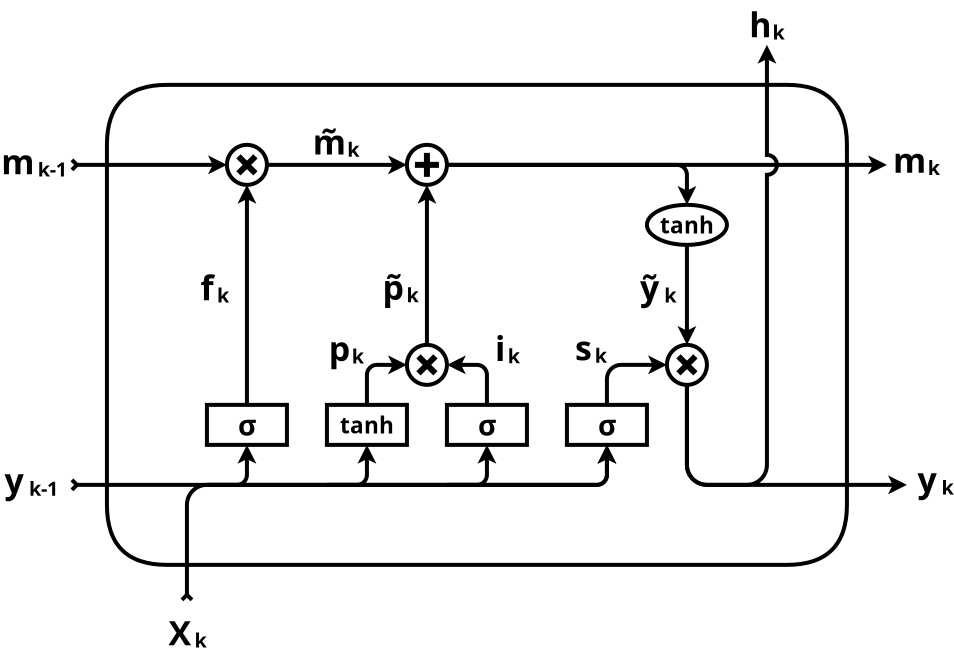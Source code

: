 <?xml version="1.0" encoding="UTF-8"?>
<dia:diagram xmlns:dia="http://www.lysator.liu.se/~alla/dia/">
  <dia:layer name="Comments" visible="false" connectable="false">
    <dia:object type="Standard - Text" version="1" id="O0">
      <dia:attribute name="obj_pos">
        <dia:point val="17.942,12.29"/>
      </dia:attribute>
      <dia:attribute name="obj_bb">
        <dia:rectangle val="17.942,11.695;21.68,12.442"/>
      </dia:attribute>
      <dia:attribute name="text">
        <dia:composite type="text">
          <dia:attribute name="string">
            <dia:string>#possibilities#</dia:string>
          </dia:attribute>
          <dia:attribute name="font">
            <dia:font family="sans" style="0" name="Helvetica"/>
          </dia:attribute>
          <dia:attribute name="height">
            <dia:real val="0.8"/>
          </dia:attribute>
          <dia:attribute name="pos">
            <dia:point val="17.942,12.29"/>
          </dia:attribute>
          <dia:attribute name="color">
            <dia:color val="#000000ff"/>
          </dia:attribute>
          <dia:attribute name="alignment">
            <dia:enum val="0"/>
          </dia:attribute>
        </dia:composite>
      </dia:attribute>
      <dia:attribute name="valign">
        <dia:enum val="3"/>
      </dia:attribute>
    </dia:object>
    <dia:object type="Standard - Text" version="1" id="O1">
      <dia:attribute name="obj_pos">
        <dia:point val="12.593,8.695"/>
      </dia:attribute>
      <dia:attribute name="obj_bb">
        <dia:rectangle val="12.593,8.1;16.331,9.648"/>
      </dia:attribute>
      <dia:attribute name="text">
        <dia:composite type="text">
          <dia:attribute name="string">
            <dia:string>#filtered
possibilities#</dia:string>
          </dia:attribute>
          <dia:attribute name="font">
            <dia:font family="sans" style="0" name="Helvetica"/>
          </dia:attribute>
          <dia:attribute name="height">
            <dia:real val="0.8"/>
          </dia:attribute>
          <dia:attribute name="pos">
            <dia:point val="12.593,8.695"/>
          </dia:attribute>
          <dia:attribute name="color">
            <dia:color val="#000000ff"/>
          </dia:attribute>
          <dia:attribute name="alignment">
            <dia:enum val="0"/>
          </dia:attribute>
        </dia:composite>
      </dia:attribute>
      <dia:attribute name="valign">
        <dia:enum val="3"/>
      </dia:attribute>
    </dia:object>
    <dia:object type="Standard - Text" version="1" id="O2">
      <dia:attribute name="obj_pos">
        <dia:point val="10.24,1.813"/>
      </dia:attribute>
      <dia:attribute name="obj_bb">
        <dia:rectangle val="10.24,1.218;12.915,1.966"/>
      </dia:attribute>
      <dia:attribute name="text">
        <dia:composite type="text">
          <dia:attribute name="string">
            <dia:string>#memory#</dia:string>
          </dia:attribute>
          <dia:attribute name="font">
            <dia:font family="sans" style="0" name="Helvetica"/>
          </dia:attribute>
          <dia:attribute name="height">
            <dia:real val="0.8"/>
          </dia:attribute>
          <dia:attribute name="pos">
            <dia:point val="10.24,1.813"/>
          </dia:attribute>
          <dia:attribute name="color">
            <dia:color val="#000000ff"/>
          </dia:attribute>
          <dia:attribute name="alignment">
            <dia:enum val="0"/>
          </dia:attribute>
        </dia:composite>
      </dia:attribute>
      <dia:attribute name="valign">
        <dia:enum val="3"/>
      </dia:attribute>
    </dia:object>
    <dia:object type="Standard - Text" version="1" id="O3">
      <dia:attribute name="obj_pos">
        <dia:point val="39.805,2.318"/>
      </dia:attribute>
      <dia:attribute name="obj_bb">
        <dia:rectangle val="39.805,1.724;43.543,3.271"/>
      </dia:attribute>
      <dia:attribute name="text">
        <dia:composite type="text">
          <dia:attribute name="string">
            <dia:string>#collected
possibilities#</dia:string>
          </dia:attribute>
          <dia:attribute name="font">
            <dia:font family="sans" style="0" name="Helvetica"/>
          </dia:attribute>
          <dia:attribute name="height">
            <dia:real val="0.8"/>
          </dia:attribute>
          <dia:attribute name="pos">
            <dia:point val="39.805,2.318"/>
          </dia:attribute>
          <dia:attribute name="color">
            <dia:color val="#000000ff"/>
          </dia:attribute>
          <dia:attribute name="alignment">
            <dia:enum val="0"/>
          </dia:attribute>
        </dia:composite>
      </dia:attribute>
      <dia:attribute name="valign">
        <dia:enum val="3"/>
      </dia:attribute>
    </dia:object>
    <dia:object type="Standard - Text" version="1" id="O4">
      <dia:attribute name="obj_pos">
        <dia:point val="23.058,12.753"/>
      </dia:attribute>
      <dia:attribute name="obj_bb">
        <dia:rectangle val="23.058,12.158;25.936,12.906"/>
      </dia:attribute>
      <dia:attribute name="text">
        <dia:composite type="text">
          <dia:attribute name="string">
            <dia:string>#selection#</dia:string>
          </dia:attribute>
          <dia:attribute name="font">
            <dia:font family="sans" style="0" name="Helvetica"/>
          </dia:attribute>
          <dia:attribute name="height">
            <dia:real val="0.8"/>
          </dia:attribute>
          <dia:attribute name="pos">
            <dia:point val="23.058,12.753"/>
          </dia:attribute>
          <dia:attribute name="color">
            <dia:color val="#000000ff"/>
          </dia:attribute>
          <dia:attribute name="alignment">
            <dia:enum val="0"/>
          </dia:attribute>
        </dia:composite>
      </dia:attribute>
      <dia:attribute name="valign">
        <dia:enum val="3"/>
      </dia:attribute>
    </dia:object>
    <dia:object type="Standard - Text" version="1" id="O5">
      <dia:attribute name="obj_pos">
        <dia:point val="10.465,14.581"/>
      </dia:attribute>
      <dia:attribute name="obj_bb">
        <dia:rectangle val="10.465,13.986;13.1,14.734"/>
      </dia:attribute>
      <dia:attribute name="text">
        <dia:composite type="text">
          <dia:attribute name="string">
            <dia:string>#ignoring#</dia:string>
          </dia:attribute>
          <dia:attribute name="font">
            <dia:font family="sans" style="0" name="Helvetica"/>
          </dia:attribute>
          <dia:attribute name="height">
            <dia:real val="0.8"/>
          </dia:attribute>
          <dia:attribute name="pos">
            <dia:point val="10.465,14.581"/>
          </dia:attribute>
          <dia:attribute name="color">
            <dia:color val="#000000ff"/>
          </dia:attribute>
          <dia:attribute name="alignment">
            <dia:enum val="0"/>
          </dia:attribute>
        </dia:composite>
      </dia:attribute>
      <dia:attribute name="valign">
        <dia:enum val="3"/>
      </dia:attribute>
    </dia:object>
    <dia:object type="Standard - Text" version="1" id="O6">
      <dia:attribute name="obj_pos">
        <dia:point val="4.086,12.363"/>
      </dia:attribute>
      <dia:attribute name="obj_bb">
        <dia:rectangle val="4.086,11.768;7.249,12.515"/>
      </dia:attribute>
      <dia:attribute name="text">
        <dia:composite type="text">
          <dia:attribute name="string">
            <dia:string>#forgetting#</dia:string>
          </dia:attribute>
          <dia:attribute name="font">
            <dia:font family="sans" style="0" name="Helvetica"/>
          </dia:attribute>
          <dia:attribute name="height">
            <dia:real val="0.8"/>
          </dia:attribute>
          <dia:attribute name="pos">
            <dia:point val="4.086,12.363"/>
          </dia:attribute>
          <dia:attribute name="color">
            <dia:color val="#000000ff"/>
          </dia:attribute>
          <dia:attribute name="alignment">
            <dia:enum val="0"/>
          </dia:attribute>
        </dia:composite>
      </dia:attribute>
      <dia:attribute name="valign">
        <dia:enum val="3"/>
      </dia:attribute>
    </dia:object>
    <dia:object type="Standard - Text" version="1" id="O7">
      <dia:attribute name="obj_pos">
        <dia:point val="-5.856,1.448"/>
      </dia:attribute>
      <dia:attribute name="obj_bb">
        <dia:rectangle val="-5.856,0.853;-2.118,3.2"/>
      </dia:attribute>
      <dia:attribute name="text">
        <dia:composite type="text">
          <dia:attribute name="string">
            <dia:string>#previous
collected
possibilities#</dia:string>
          </dia:attribute>
          <dia:attribute name="font">
            <dia:font family="sans" style="0" name="Helvetica"/>
          </dia:attribute>
          <dia:attribute name="height">
            <dia:real val="0.8"/>
          </dia:attribute>
          <dia:attribute name="pos">
            <dia:point val="-5.856,1.448"/>
          </dia:attribute>
          <dia:attribute name="color">
            <dia:color val="#000000ff"/>
          </dia:attribute>
          <dia:attribute name="alignment">
            <dia:enum val="0"/>
          </dia:attribute>
        </dia:composite>
      </dia:attribute>
      <dia:attribute name="valign">
        <dia:enum val="3"/>
      </dia:attribute>
    </dia:object>
    <dia:object type="Standard - Text" version="1" id="O8">
      <dia:attribute name="obj_pos">
        <dia:point val="39.81,18.755"/>
      </dia:attribute>
      <dia:attribute name="obj_bb">
        <dia:rectangle val="39.81,18.16;43.023,18.907"/>
      </dia:attribute>
      <dia:attribute name="text">
        <dia:composite type="text">
          <dia:attribute name="string">
            <dia:string>#prediction#</dia:string>
          </dia:attribute>
          <dia:attribute name="font">
            <dia:font family="sans" style="0" name="Helvetica"/>
          </dia:attribute>
          <dia:attribute name="height">
            <dia:real val="0.8"/>
          </dia:attribute>
          <dia:attribute name="pos">
            <dia:point val="39.81,18.755"/>
          </dia:attribute>
          <dia:attribute name="color">
            <dia:color val="#000000ff"/>
          </dia:attribute>
          <dia:attribute name="alignment">
            <dia:enum val="0"/>
          </dia:attribute>
        </dia:composite>
      </dia:attribute>
      <dia:attribute name="valign">
        <dia:enum val="3"/>
      </dia:attribute>
    </dia:object>
    <dia:object type="Standard - Text" version="1" id="O9">
      <dia:attribute name="obj_pos">
        <dia:point val="-5.52,17.944"/>
      </dia:attribute>
      <dia:attribute name="obj_bb">
        <dia:rectangle val="-5.52,17.349;-2.307,18.896"/>
      </dia:attribute>
      <dia:attribute name="text">
        <dia:composite type="text">
          <dia:attribute name="string">
            <dia:string>#previous
prediction#</dia:string>
          </dia:attribute>
          <dia:attribute name="font">
            <dia:font family="sans" style="0" name="Helvetica"/>
          </dia:attribute>
          <dia:attribute name="height">
            <dia:real val="0.8"/>
          </dia:attribute>
          <dia:attribute name="pos">
            <dia:point val="-5.52,17.944"/>
          </dia:attribute>
          <dia:attribute name="color">
            <dia:color val="#000000ff"/>
          </dia:attribute>
          <dia:attribute name="alignment">
            <dia:enum val="0"/>
          </dia:attribute>
        </dia:composite>
      </dia:attribute>
      <dia:attribute name="valign">
        <dia:enum val="3"/>
      </dia:attribute>
    </dia:object>
    <dia:object type="Standard - Text" version="1" id="O10">
      <dia:attribute name="obj_pos">
        <dia:point val="5.317,26.346"/>
      </dia:attribute>
      <dia:attribute name="obj_bb">
        <dia:rectangle val="5.317,25.751;9.01,27.299"/>
      </dia:attribute>
      <dia:attribute name="text">
        <dia:composite type="text">
          <dia:attribute name="string">
            <dia:string>#new 
information#</dia:string>
          </dia:attribute>
          <dia:attribute name="font">
            <dia:font family="sans" style="0" name="Helvetica"/>
          </dia:attribute>
          <dia:attribute name="height">
            <dia:real val="0.8"/>
          </dia:attribute>
          <dia:attribute name="pos">
            <dia:point val="5.317,26.346"/>
          </dia:attribute>
          <dia:attribute name="color">
            <dia:color val="#000000ff"/>
          </dia:attribute>
          <dia:attribute name="alignment">
            <dia:enum val="0"/>
          </dia:attribute>
        </dia:composite>
      </dia:attribute>
      <dia:attribute name="valign">
        <dia:enum val="3"/>
      </dia:attribute>
    </dia:object>
  </dia:layer>
  <dia:layer name="Letters" visible="true" connectable="true" active="true">
    <dia:group>
      <dia:attribute name="meta">
        <dia:composite type="dict"/>
      </dia:attribute>
      <dia:attribute name="matrix"/>
      <dia:object type="Standard - Text" version="1" id="O11">
        <dia:attribute name="obj_pos">
          <dia:point val="23.826,13.123"/>
        </dia:attribute>
        <dia:attribute name="obj_bb">
          <dia:rectangle val="23.322,12.137;24.33,14.109"/>
        </dia:attribute>
        <dia:attribute name="text">
          <dia:composite type="text">
            <dia:attribute name="string">
              <dia:string>#s#</dia:string>
            </dia:attribute>
            <dia:attribute name="font">
              <dia:font family="sans" style="80" name="Helvetica-Bold"/>
            </dia:attribute>
            <dia:attribute name="height">
              <dia:real val="2.117"/>
            </dia:attribute>
            <dia:attribute name="pos">
              <dia:point val="23.826,13.709"/>
            </dia:attribute>
            <dia:attribute name="color">
              <dia:color val="#000000ff"/>
            </dia:attribute>
            <dia:attribute name="alignment">
              <dia:enum val="1"/>
            </dia:attribute>
          </dia:composite>
        </dia:attribute>
        <dia:attribute name="valign">
          <dia:enum val="2"/>
        </dia:attribute>
      </dia:object>
      <dia:object type="Standard - Text" version="1" id="O12">
        <dia:attribute name="obj_pos">
          <dia:point val="24.69,13.514"/>
        </dia:attribute>
        <dia:attribute name="obj_bb">
          <dia:rectangle val="24.351,12.938;25.028,14.091"/>
        </dia:attribute>
        <dia:attribute name="text">
          <dia:composite type="text">
            <dia:attribute name="string">
              <dia:string>#k#</dia:string>
            </dia:attribute>
            <dia:attribute name="font">
              <dia:font family="sans" style="80" name="Helvetica-Bold"/>
            </dia:attribute>
            <dia:attribute name="height">
              <dia:real val="1.235"/>
            </dia:attribute>
            <dia:attribute name="pos">
              <dia:point val="24.69,13.856"/>
            </dia:attribute>
            <dia:attribute name="color">
              <dia:color val="#000000ff"/>
            </dia:attribute>
            <dia:attribute name="alignment">
              <dia:enum val="1"/>
            </dia:attribute>
          </dia:composite>
        </dia:attribute>
        <dia:attribute name="valign">
          <dia:enum val="2"/>
        </dia:attribute>
      </dia:object>
    </dia:group>
    <dia:group>
      <dia:attribute name="meta">
        <dia:composite type="dict"/>
      </dia:attribute>
      <dia:attribute name="matrix"/>
      <dia:object type="Standard - Text" version="1" id="O13">
        <dia:attribute name="obj_pos">
          <dia:point val="11.621,13.156"/>
        </dia:attribute>
        <dia:attribute name="obj_bb">
          <dia:rectangle val="11.014,12.17;12.227,14.142"/>
        </dia:attribute>
        <dia:attribute name="text">
          <dia:composite type="text">
            <dia:attribute name="string">
              <dia:string>#p#</dia:string>
            </dia:attribute>
            <dia:attribute name="font">
              <dia:font family="sans" style="80" name="Helvetica-Bold"/>
            </dia:attribute>
            <dia:attribute name="height">
              <dia:real val="2.117"/>
            </dia:attribute>
            <dia:attribute name="pos">
              <dia:point val="11.621,13.742"/>
            </dia:attribute>
            <dia:attribute name="color">
              <dia:color val="#000000ff"/>
            </dia:attribute>
            <dia:attribute name="alignment">
              <dia:enum val="1"/>
            </dia:attribute>
          </dia:composite>
        </dia:attribute>
        <dia:attribute name="valign">
          <dia:enum val="2"/>
        </dia:attribute>
      </dia:object>
      <dia:object type="Standard - Text" version="1" id="O14">
        <dia:attribute name="obj_pos">
          <dia:point val="12.54,13.547"/>
        </dia:attribute>
        <dia:attribute name="obj_bb">
          <dia:rectangle val="12.201,12.971;12.879,14.124"/>
        </dia:attribute>
        <dia:attribute name="text">
          <dia:composite type="text">
            <dia:attribute name="string">
              <dia:string>#k#</dia:string>
            </dia:attribute>
            <dia:attribute name="font">
              <dia:font family="sans" style="80" name="Helvetica-Bold"/>
            </dia:attribute>
            <dia:attribute name="height">
              <dia:real val="1.235"/>
            </dia:attribute>
            <dia:attribute name="pos">
              <dia:point val="12.54,13.889"/>
            </dia:attribute>
            <dia:attribute name="color">
              <dia:color val="#000000ff"/>
            </dia:attribute>
            <dia:attribute name="alignment">
              <dia:enum val="1"/>
            </dia:attribute>
          </dia:composite>
        </dia:attribute>
        <dia:attribute name="valign">
          <dia:enum val="2"/>
        </dia:attribute>
      </dia:object>
    </dia:group>
    <dia:group>
      <dia:attribute name="meta">
        <dia:composite type="dict"/>
      </dia:attribute>
      <dia:attribute name="matrix">
        <dia:matrix xx="1" xy="0" yx="0" yy="1" x0="-1.35" y0="1.15"/>
      </dia:attribute>
      <dia:object type="Standard - Text" version="1" id="O15">
        <dia:attribute name="obj_pos">
          <dia:point val="21,12"/>
        </dia:attribute>
        <dia:attribute name="obj_bb">
          <dia:rectangle val="20.71,11.014;21.29,12.986"/>
        </dia:attribute>
        <dia:attribute name="text">
          <dia:composite type="text">
            <dia:attribute name="string">
              <dia:string>#i#</dia:string>
            </dia:attribute>
            <dia:attribute name="font">
              <dia:font family="sans" style="80" name="Helvetica-Bold"/>
            </dia:attribute>
            <dia:attribute name="height">
              <dia:real val="2.117"/>
            </dia:attribute>
            <dia:attribute name="pos">
              <dia:point val="21,12.586"/>
            </dia:attribute>
            <dia:attribute name="color">
              <dia:color val="#000000ff"/>
            </dia:attribute>
            <dia:attribute name="alignment">
              <dia:enum val="1"/>
            </dia:attribute>
          </dia:composite>
        </dia:attribute>
        <dia:attribute name="valign">
          <dia:enum val="2"/>
        </dia:attribute>
      </dia:object>
      <dia:object type="Standard - Text" version="1" id="O16">
        <dia:attribute name="obj_pos">
          <dia:point val="21.696,12.391"/>
        </dia:attribute>
        <dia:attribute name="obj_bb">
          <dia:rectangle val="21.357,11.815;22.035,12.967"/>
        </dia:attribute>
        <dia:attribute name="text">
          <dia:composite type="text">
            <dia:attribute name="string">
              <dia:string>#k#</dia:string>
            </dia:attribute>
            <dia:attribute name="font">
              <dia:font family="sans" style="80" name="Helvetica-Bold"/>
            </dia:attribute>
            <dia:attribute name="height">
              <dia:real val="1.235"/>
            </dia:attribute>
            <dia:attribute name="pos">
              <dia:point val="21.696,12.732"/>
            </dia:attribute>
            <dia:attribute name="color">
              <dia:color val="#000000ff"/>
            </dia:attribute>
            <dia:attribute name="alignment">
              <dia:enum val="1"/>
            </dia:attribute>
          </dia:composite>
        </dia:attribute>
        <dia:attribute name="valign">
          <dia:enum val="2"/>
        </dia:attribute>
      </dia:object>
    </dia:group>
    <dia:group>
      <dia:attribute name="meta">
        <dia:composite type="dict"/>
      </dia:attribute>
      <dia:attribute name="matrix"/>
      <dia:object type="Standard - Text" version="1" id="O17">
        <dia:attribute name="obj_pos">
          <dia:point val="14.3,10.1"/>
        </dia:attribute>
        <dia:attribute name="obj_bb">
          <dia:rectangle val="13.694,9.114;14.906,11.086"/>
        </dia:attribute>
        <dia:attribute name="text">
          <dia:composite type="text">
            <dia:attribute name="string">
              <dia:string>#p̃#</dia:string>
            </dia:attribute>
            <dia:attribute name="font">
              <dia:font family="sans" style="80" name="Helvetica-Bold"/>
            </dia:attribute>
            <dia:attribute name="height">
              <dia:real val="2.117"/>
            </dia:attribute>
            <dia:attribute name="pos">
              <dia:point val="14.3,10.686"/>
            </dia:attribute>
            <dia:attribute name="color">
              <dia:color val="#000000ff"/>
            </dia:attribute>
            <dia:attribute name="alignment">
              <dia:enum val="1"/>
            </dia:attribute>
          </dia:composite>
        </dia:attribute>
        <dia:attribute name="valign">
          <dia:enum val="2"/>
        </dia:attribute>
      </dia:object>
      <dia:object type="Standard - Text" version="1" id="O18">
        <dia:attribute name="obj_pos">
          <dia:point val="15.275,10.491"/>
        </dia:attribute>
        <dia:attribute name="obj_bb">
          <dia:rectangle val="14.937,9.915;15.614,11.068"/>
        </dia:attribute>
        <dia:attribute name="text">
          <dia:composite type="text">
            <dia:attribute name="string">
              <dia:string>#k#</dia:string>
            </dia:attribute>
            <dia:attribute name="font">
              <dia:font family="sans" style="80" name="Helvetica-Bold"/>
            </dia:attribute>
            <dia:attribute name="height">
              <dia:real val="1.235"/>
            </dia:attribute>
            <dia:attribute name="pos">
              <dia:point val="15.275,10.832"/>
            </dia:attribute>
            <dia:attribute name="color">
              <dia:color val="#000000ff"/>
            </dia:attribute>
            <dia:attribute name="alignment">
              <dia:enum val="1"/>
            </dia:attribute>
          </dia:composite>
        </dia:attribute>
        <dia:attribute name="valign">
          <dia:enum val="2"/>
        </dia:attribute>
      </dia:object>
    </dia:group>
    <dia:group>
      <dia:attribute name="meta">
        <dia:composite type="dict"/>
      </dia:attribute>
      <dia:attribute name="matrix"/>
      <dia:object type="Standard - Text" version="1" id="O19">
        <dia:attribute name="obj_pos">
          <dia:point val="5,10.106"/>
        </dia:attribute>
        <dia:attribute name="obj_bb">
          <dia:rectangle val="4.624,9.12;5.376,11.092"/>
        </dia:attribute>
        <dia:attribute name="text">
          <dia:composite type="text">
            <dia:attribute name="string">
              <dia:string>#f#</dia:string>
            </dia:attribute>
            <dia:attribute name="font">
              <dia:font family="sans" style="80" name="Helvetica-Bold"/>
            </dia:attribute>
            <dia:attribute name="height">
              <dia:real val="2.117"/>
            </dia:attribute>
            <dia:attribute name="pos">
              <dia:point val="5,10.692"/>
            </dia:attribute>
            <dia:attribute name="color">
              <dia:color val="#000000ff"/>
            </dia:attribute>
            <dia:attribute name="alignment">
              <dia:enum val="1"/>
            </dia:attribute>
          </dia:composite>
        </dia:attribute>
        <dia:attribute name="valign">
          <dia:enum val="2"/>
        </dia:attribute>
      </dia:object>
      <dia:object type="Standard - Text" version="1" id="O20">
        <dia:attribute name="obj_pos">
          <dia:point val="5.808,10.497"/>
        </dia:attribute>
        <dia:attribute name="obj_bb">
          <dia:rectangle val="5.469,9.921;6.146,11.073"/>
        </dia:attribute>
        <dia:attribute name="text">
          <dia:composite type="text">
            <dia:attribute name="string">
              <dia:string>#k#</dia:string>
            </dia:attribute>
            <dia:attribute name="font">
              <dia:font family="sans" style="80" name="Helvetica-Bold"/>
            </dia:attribute>
            <dia:attribute name="height">
              <dia:real val="1.235"/>
            </dia:attribute>
            <dia:attribute name="pos">
              <dia:point val="5.808,10.838"/>
            </dia:attribute>
            <dia:attribute name="color">
              <dia:color val="#000000ff"/>
            </dia:attribute>
            <dia:attribute name="alignment">
              <dia:enum val="1"/>
            </dia:attribute>
          </dia:composite>
        </dia:attribute>
        <dia:attribute name="valign">
          <dia:enum val="2"/>
        </dia:attribute>
      </dia:object>
    </dia:group>
    <dia:group>
      <dia:attribute name="meta">
        <dia:composite type="dict"/>
      </dia:attribute>
      <dia:attribute name="matrix"/>
      <dia:object type="Standard - Text" version="1" id="O21">
        <dia:attribute name="obj_pos">
          <dia:point val="-4.465,3.808"/>
        </dia:attribute>
        <dia:attribute name="obj_bb">
          <dia:rectangle val="-5.348,2.822;-3.583,4.794"/>
        </dia:attribute>
        <dia:attribute name="text">
          <dia:composite type="text">
            <dia:attribute name="string">
              <dia:string>#m#</dia:string>
            </dia:attribute>
            <dia:attribute name="font">
              <dia:font family="sans" style="80" name="Helvetica-Bold"/>
            </dia:attribute>
            <dia:attribute name="height">
              <dia:real val="2.117"/>
            </dia:attribute>
            <dia:attribute name="pos">
              <dia:point val="-4.465,4.394"/>
            </dia:attribute>
            <dia:attribute name="color">
              <dia:color val="#000000ff"/>
            </dia:attribute>
            <dia:attribute name="alignment">
              <dia:enum val="1"/>
            </dia:attribute>
          </dia:composite>
        </dia:attribute>
        <dia:attribute name="valign">
          <dia:enum val="2"/>
        </dia:attribute>
      </dia:object>
      <dia:object type="Standard - Text" version="1" id="O22">
        <dia:attribute name="obj_pos">
          <dia:point val="-2.737,4.199"/>
        </dia:attribute>
        <dia:attribute name="obj_bb">
          <dia:rectangle val="-3.614,3.623;-1.859,4.775"/>
        </dia:attribute>
        <dia:attribute name="text">
          <dia:composite type="text">
            <dia:attribute name="string">
              <dia:string>#k-1#</dia:string>
            </dia:attribute>
            <dia:attribute name="font">
              <dia:font family="sans" style="80" name="Helvetica-Bold"/>
            </dia:attribute>
            <dia:attribute name="height">
              <dia:real val="1.235"/>
            </dia:attribute>
            <dia:attribute name="pos">
              <dia:point val="-2.737,4.54"/>
            </dia:attribute>
            <dia:attribute name="color">
              <dia:color val="#000000ff"/>
            </dia:attribute>
            <dia:attribute name="alignment">
              <dia:enum val="1"/>
            </dia:attribute>
          </dia:composite>
        </dia:attribute>
        <dia:attribute name="valign">
          <dia:enum val="2"/>
        </dia:attribute>
      </dia:object>
    </dia:group>
    <dia:group>
      <dia:attribute name="meta">
        <dia:composite type="dict"/>
      </dia:attribute>
      <dia:attribute name="matrix"/>
      <dia:object type="Standard - Text" version="1" id="O23">
        <dia:attribute name="obj_pos">
          <dia:point val="-4.652,19.768"/>
        </dia:attribute>
        <dia:attribute name="obj_bb">
          <dia:rectangle val="-5.205,18.782;-4.1,20.754"/>
        </dia:attribute>
        <dia:attribute name="text">
          <dia:composite type="text">
            <dia:attribute name="string">
              <dia:string>#y#</dia:string>
            </dia:attribute>
            <dia:attribute name="font">
              <dia:font family="sans" style="80" name="Helvetica-Bold"/>
            </dia:attribute>
            <dia:attribute name="height">
              <dia:real val="2.117"/>
            </dia:attribute>
            <dia:attribute name="pos">
              <dia:point val="-4.652,20.354"/>
            </dia:attribute>
            <dia:attribute name="color">
              <dia:color val="#000000ff"/>
            </dia:attribute>
            <dia:attribute name="alignment">
              <dia:enum val="1"/>
            </dia:attribute>
          </dia:composite>
        </dia:attribute>
        <dia:attribute name="valign">
          <dia:enum val="2"/>
        </dia:attribute>
      </dia:object>
      <dia:object type="Standard - Text" version="1" id="O24">
        <dia:attribute name="obj_pos">
          <dia:point val="-3.167,20.159"/>
        </dia:attribute>
        <dia:attribute name="obj_bb">
          <dia:rectangle val="-4.044,19.583;-2.289,20.736"/>
        </dia:attribute>
        <dia:attribute name="text">
          <dia:composite type="text">
            <dia:attribute name="string">
              <dia:string>#k-1#</dia:string>
            </dia:attribute>
            <dia:attribute name="font">
              <dia:font family="sans" style="80" name="Helvetica-Bold"/>
            </dia:attribute>
            <dia:attribute name="height">
              <dia:real val="1.235"/>
            </dia:attribute>
            <dia:attribute name="pos">
              <dia:point val="-3.167,20.501"/>
            </dia:attribute>
            <dia:attribute name="color">
              <dia:color val="#000000ff"/>
            </dia:attribute>
            <dia:attribute name="alignment">
              <dia:enum val="1"/>
            </dia:attribute>
          </dia:composite>
        </dia:attribute>
        <dia:attribute name="valign">
          <dia:enum val="2"/>
        </dia:attribute>
      </dia:object>
    </dia:group>
    <dia:group>
      <dia:attribute name="meta">
        <dia:composite type="dict"/>
      </dia:attribute>
      <dia:attribute name="matrix"/>
      <dia:object type="Standard - Text" version="1" id="O25">
        <dia:attribute name="obj_pos">
          <dia:point val="3.652,27.363"/>
        </dia:attribute>
        <dia:attribute name="obj_bb">
          <dia:rectangle val="3.0,26.376;4.305,28.349"/>
        </dia:attribute>
        <dia:attribute name="text">
          <dia:composite type="text">
            <dia:attribute name="string">
              <dia:string>#X#</dia:string>
            </dia:attribute>
            <dia:attribute name="font">
              <dia:font family="sans" style="80" name="Helvetica-Bold"/>
            </dia:attribute>
            <dia:attribute name="height">
              <dia:real val="2.117"/>
            </dia:attribute>
            <dia:attribute name="pos">
              <dia:point val="3.652,27.949"/>
            </dia:attribute>
            <dia:attribute name="color">
              <dia:color val="#000000ff"/>
            </dia:attribute>
            <dia:attribute name="alignment">
              <dia:enum val="1"/>
            </dia:attribute>
          </dia:composite>
        </dia:attribute>
        <dia:attribute name="valign">
          <dia:enum val="2"/>
        </dia:attribute>
      </dia:object>
      <dia:object type="Standard - Text" version="1" id="O26">
        <dia:attribute name="obj_pos">
          <dia:point val="4.683,27.754"/>
        </dia:attribute>
        <dia:attribute name="obj_bb">
          <dia:rectangle val="4.345,27.178;5.022,28.33"/>
        </dia:attribute>
        <dia:attribute name="text">
          <dia:composite type="text">
            <dia:attribute name="string">
              <dia:string>#k#</dia:string>
            </dia:attribute>
            <dia:attribute name="font">
              <dia:font family="sans" style="80" name="Helvetica-Bold"/>
            </dia:attribute>
            <dia:attribute name="height">
              <dia:real val="1.235"/>
            </dia:attribute>
            <dia:attribute name="pos">
              <dia:point val="4.683,28.095"/>
            </dia:attribute>
            <dia:attribute name="color">
              <dia:color val="#000000ff"/>
            </dia:attribute>
            <dia:attribute name="alignment">
              <dia:enum val="1"/>
            </dia:attribute>
          </dia:composite>
        </dia:attribute>
        <dia:attribute name="valign">
          <dia:enum val="2"/>
        </dia:attribute>
      </dia:object>
    </dia:group>
    <dia:group>
      <dia:attribute name="meta">
        <dia:composite type="dict"/>
      </dia:attribute>
      <dia:attribute name="matrix"/>
      <dia:object type="Standard - Text" version="1" id="O27">
        <dia:attribute name="obj_pos">
          <dia:point val="41,19.71"/>
        </dia:attribute>
        <dia:attribute name="obj_bb">
          <dia:rectangle val="40.447,18.724;41.553,20.696"/>
        </dia:attribute>
        <dia:attribute name="text">
          <dia:composite type="text">
            <dia:attribute name="string">
              <dia:string>#y#</dia:string>
            </dia:attribute>
            <dia:attribute name="font">
              <dia:font family="sans" style="80" name="Helvetica-Bold"/>
            </dia:attribute>
            <dia:attribute name="height">
              <dia:real val="2.117"/>
            </dia:attribute>
            <dia:attribute name="pos">
              <dia:point val="41,20.297"/>
            </dia:attribute>
            <dia:attribute name="color">
              <dia:color val="#000000ff"/>
            </dia:attribute>
            <dia:attribute name="alignment">
              <dia:enum val="1"/>
            </dia:attribute>
          </dia:composite>
        </dia:attribute>
        <dia:attribute name="valign">
          <dia:enum val="2"/>
        </dia:attribute>
      </dia:object>
      <dia:object type="Standard - Text" version="1" id="O28">
        <dia:attribute name="obj_pos">
          <dia:point val="42.031,20.101"/>
        </dia:attribute>
        <dia:attribute name="obj_bb">
          <dia:rectangle val="41.692,19.525;42.37,20.678"/>
        </dia:attribute>
        <dia:attribute name="text">
          <dia:composite type="text">
            <dia:attribute name="string">
              <dia:string>#k#</dia:string>
            </dia:attribute>
            <dia:attribute name="font">
              <dia:font family="sans" style="80" name="Helvetica-Bold"/>
            </dia:attribute>
            <dia:attribute name="height">
              <dia:real val="1.235"/>
            </dia:attribute>
            <dia:attribute name="pos">
              <dia:point val="42.031,20.443"/>
            </dia:attribute>
            <dia:attribute name="color">
              <dia:color val="#000000ff"/>
            </dia:attribute>
            <dia:attribute name="alignment">
              <dia:enum val="1"/>
            </dia:attribute>
          </dia:composite>
        </dia:attribute>
        <dia:attribute name="valign">
          <dia:enum val="2"/>
        </dia:attribute>
      </dia:object>
    </dia:group>
    <dia:group>
      <dia:attribute name="meta">
        <dia:composite type="dict"/>
      </dia:attribute>
      <dia:attribute name="matrix"/>
      <dia:object type="Standard - Text" version="1" id="O29">
        <dia:attribute name="obj_pos">
          <dia:point val="40.134,3.732"/>
        </dia:attribute>
        <dia:attribute name="obj_bb">
          <dia:rectangle val="39.252,2.746;41.017,4.718"/>
        </dia:attribute>
        <dia:attribute name="text">
          <dia:composite type="text">
            <dia:attribute name="string">
              <dia:string>#m#</dia:string>
            </dia:attribute>
            <dia:attribute name="font">
              <dia:font family="sans" style="80" name="Helvetica-Bold"/>
            </dia:attribute>
            <dia:attribute name="height">
              <dia:real val="2.117"/>
            </dia:attribute>
            <dia:attribute name="pos">
              <dia:point val="40.134,4.318"/>
            </dia:attribute>
            <dia:attribute name="color">
              <dia:color val="#000000ff"/>
            </dia:attribute>
            <dia:attribute name="alignment">
              <dia:enum val="1"/>
            </dia:attribute>
          </dia:composite>
        </dia:attribute>
        <dia:attribute name="valign">
          <dia:enum val="2"/>
        </dia:attribute>
      </dia:object>
      <dia:object type="Standard - Text" version="1" id="O30">
        <dia:attribute name="obj_pos">
          <dia:point val="41.342,4.123"/>
        </dia:attribute>
        <dia:attribute name="obj_bb">
          <dia:rectangle val="41.004,3.547;41.681,4.699"/>
        </dia:attribute>
        <dia:attribute name="text">
          <dia:composite type="text">
            <dia:attribute name="string">
              <dia:string>#k#</dia:string>
            </dia:attribute>
            <dia:attribute name="font">
              <dia:font family="sans" style="80" name="Helvetica-Bold"/>
            </dia:attribute>
            <dia:attribute name="height">
              <dia:real val="1.235"/>
            </dia:attribute>
            <dia:attribute name="pos">
              <dia:point val="41.342,4.464"/>
            </dia:attribute>
            <dia:attribute name="color">
              <dia:color val="#000000ff"/>
            </dia:attribute>
            <dia:attribute name="alignment">
              <dia:enum val="1"/>
            </dia:attribute>
          </dia:composite>
        </dia:attribute>
        <dia:attribute name="valign">
          <dia:enum val="2"/>
        </dia:attribute>
      </dia:object>
    </dia:group>
    <dia:group>
      <dia:attribute name="meta">
        <dia:composite type="dict"/>
      </dia:attribute>
      <dia:attribute name="matrix"/>
      <dia:object type="Standard - Text" version="1" id="O31">
        <dia:attribute name="obj_pos">
          <dia:point val="11.112,2.819"/>
        </dia:attribute>
        <dia:attribute name="obj_bb">
          <dia:rectangle val="10.23,1.833;11.995,3.806"/>
        </dia:attribute>
        <dia:attribute name="text">
          <dia:composite type="text">
            <dia:attribute name="string">
              <dia:string>#m̃#</dia:string>
            </dia:attribute>
            <dia:attribute name="font">
              <dia:font family="sans" style="80" name="Helvetica-Bold"/>
            </dia:attribute>
            <dia:attribute name="height">
              <dia:real val="2.117"/>
            </dia:attribute>
            <dia:attribute name="pos">
              <dia:point val="11.112,3.406"/>
            </dia:attribute>
            <dia:attribute name="color">
              <dia:color val="#000000ff"/>
            </dia:attribute>
            <dia:attribute name="alignment">
              <dia:enum val="1"/>
            </dia:attribute>
          </dia:composite>
        </dia:attribute>
        <dia:attribute name="valign">
          <dia:enum val="2"/>
        </dia:attribute>
      </dia:object>
      <dia:object type="Standard - Text" version="1" id="O32">
        <dia:attribute name="obj_pos">
          <dia:point val="12.321,3.211"/>
        </dia:attribute>
        <dia:attribute name="obj_bb">
          <dia:rectangle val="11.982,2.634;12.659,3.787"/>
        </dia:attribute>
        <dia:attribute name="text">
          <dia:composite type="text">
            <dia:attribute name="string">
              <dia:string>#k#</dia:string>
            </dia:attribute>
            <dia:attribute name="font">
              <dia:font family="sans" style="80" name="Helvetica-Bold"/>
            </dia:attribute>
            <dia:attribute name="height">
              <dia:real val="1.235"/>
            </dia:attribute>
            <dia:attribute name="pos">
              <dia:point val="12.321,3.552"/>
            </dia:attribute>
            <dia:attribute name="color">
              <dia:color val="#000000ff"/>
            </dia:attribute>
            <dia:attribute name="alignment">
              <dia:enum val="1"/>
            </dia:attribute>
          </dia:composite>
        </dia:attribute>
        <dia:attribute name="valign">
          <dia:enum val="2"/>
        </dia:attribute>
      </dia:object>
    </dia:group>
    <dia:group>
      <dia:attribute name="meta">
        <dia:composite type="dict"/>
      </dia:attribute>
      <dia:attribute name="matrix"/>
      <dia:object type="Standard - Text" version="1" id="O33">
        <dia:attribute name="obj_pos">
          <dia:point val="27.131,10.106"/>
        </dia:attribute>
        <dia:attribute name="obj_bb">
          <dia:rectangle val="26.578,9.12;27.683,11.092"/>
        </dia:attribute>
        <dia:attribute name="text">
          <dia:composite type="text">
            <dia:attribute name="string">
              <dia:string>#ỹ#</dia:string>
            </dia:attribute>
            <dia:attribute name="font">
              <dia:font family="sans" style="80" name="Helvetica-Bold"/>
            </dia:attribute>
            <dia:attribute name="height">
              <dia:real val="2.117"/>
            </dia:attribute>
            <dia:attribute name="pos">
              <dia:point val="27.131,10.692"/>
            </dia:attribute>
            <dia:attribute name="color">
              <dia:color val="#000000ff"/>
            </dia:attribute>
            <dia:attribute name="alignment">
              <dia:enum val="1"/>
            </dia:attribute>
          </dia:composite>
        </dia:attribute>
        <dia:attribute name="valign">
          <dia:enum val="2"/>
        </dia:attribute>
      </dia:object>
      <dia:object type="Standard - Text" version="1" id="O34">
        <dia:attribute name="obj_pos">
          <dia:point val="28.162,10.497"/>
        </dia:attribute>
        <dia:attribute name="obj_bb">
          <dia:rectangle val="27.823,9.921;28.5,11.073"/>
        </dia:attribute>
        <dia:attribute name="text">
          <dia:composite type="text">
            <dia:attribute name="string">
              <dia:string>#k#</dia:string>
            </dia:attribute>
            <dia:attribute name="font">
              <dia:font family="sans" style="80" name="Helvetica-Bold"/>
            </dia:attribute>
            <dia:attribute name="height">
              <dia:real val="1.235"/>
            </dia:attribute>
            <dia:attribute name="pos">
              <dia:point val="28.162,10.838"/>
            </dia:attribute>
            <dia:attribute name="color">
              <dia:color val="#000000ff"/>
            </dia:attribute>
            <dia:attribute name="alignment">
              <dia:enum val="1"/>
            </dia:attribute>
          </dia:composite>
        </dia:attribute>
        <dia:attribute name="valign">
          <dia:enum val="2"/>
        </dia:attribute>
      </dia:object>
    </dia:group>
    <dia:group>
      <dia:attribute name="meta">
        <dia:composite type="dict"/>
      </dia:attribute>
      <dia:attribute name="matrix"/>
      <dia:object type="Standard - Text" version="1" id="O35">
        <dia:attribute name="obj_pos">
          <dia:point val="32.662,-3.038"/>
        </dia:attribute>
        <dia:attribute name="obj_bb">
          <dia:rectangle val="32.059,-4.024;33.264,-2.051"/>
        </dia:attribute>
        <dia:attribute name="text">
          <dia:composite type="text">
            <dia:attribute name="string">
              <dia:string>#h#</dia:string>
            </dia:attribute>
            <dia:attribute name="font">
              <dia:font family="sans" style="80" name="Helvetica-Bold"/>
            </dia:attribute>
            <dia:attribute name="height">
              <dia:real val="2.117"/>
            </dia:attribute>
            <dia:attribute name="pos">
              <dia:point val="32.662,-2.451"/>
            </dia:attribute>
            <dia:attribute name="color">
              <dia:color val="#000000ff"/>
            </dia:attribute>
            <dia:attribute name="alignment">
              <dia:enum val="1"/>
            </dia:attribute>
          </dia:composite>
        </dia:attribute>
        <dia:attribute name="valign">
          <dia:enum val="2"/>
        </dia:attribute>
      </dia:object>
      <dia:object type="Standard - Text" version="1" id="O36">
        <dia:attribute name="obj_pos">
          <dia:point val="33.581,-2.646"/>
        </dia:attribute>
        <dia:attribute name="obj_bb">
          <dia:rectangle val="33.242,-3.223;33.92,-2.07"/>
        </dia:attribute>
        <dia:attribute name="text">
          <dia:composite type="text">
            <dia:attribute name="string">
              <dia:string>#k#</dia:string>
            </dia:attribute>
            <dia:attribute name="font">
              <dia:font family="sans" style="80" name="Helvetica-Bold"/>
            </dia:attribute>
            <dia:attribute name="height">
              <dia:real val="1.235"/>
            </dia:attribute>
            <dia:attribute name="pos">
              <dia:point val="33.581,-2.305"/>
            </dia:attribute>
            <dia:attribute name="color">
              <dia:color val="#000000ff"/>
            </dia:attribute>
            <dia:attribute name="alignment">
              <dia:enum val="1"/>
            </dia:attribute>
          </dia:composite>
        </dia:attribute>
        <dia:attribute name="valign">
          <dia:enum val="2"/>
        </dia:attribute>
      </dia:object>
    </dia:group>
  </dia:layer>
  <dia:layer name="Components" visible="true" connectable="true">
    <dia:object type="Standard - Line" version="0" id="O37">
      <dia:attribute name="obj_pos">
        <dia:point val="-2,4"/>
      </dia:attribute>
      <dia:attribute name="obj_bb">
        <dia:rectangle val="-2.141,3.526;6.1,4.474"/>
      </dia:attribute>
      <dia:attribute name="conn_endpoints">
        <dia:point val="-2,4"/>
        <dia:point val="6,4"/>
      </dia:attribute>
      <dia:attribute name="numcp">
        <dia:int val="1"/>
      </dia:attribute>
      <dia:attribute name="line_width">
        <dia:real val="0.2"/>
      </dia:attribute>
      <dia:attribute name="start_arrow">
        <dia:enum val="25"/>
      </dia:attribute>
      <dia:attribute name="start_arrow_length">
        <dia:real val="0.5"/>
      </dia:attribute>
      <dia:attribute name="start_arrow_width">
        <dia:real val="0.5"/>
      </dia:attribute>
      <dia:attribute name="end_arrow">
        <dia:enum val="22"/>
      </dia:attribute>
      <dia:attribute name="end_arrow_length">
        <dia:real val="0.5"/>
      </dia:attribute>
      <dia:attribute name="end_arrow_width">
        <dia:real val="0.5"/>
      </dia:attribute>
    </dia:object>
    <dia:object type="Standard - Ellipse" version="0" id="O38">
      <dia:attribute name="obj_pos">
        <dia:point val="15,3"/>
      </dia:attribute>
      <dia:attribute name="obj_bb">
        <dia:rectangle val="14.9,2.9;17.1,5.1"/>
      </dia:attribute>
      <dia:attribute name="elem_corner">
        <dia:point val="15,3"/>
      </dia:attribute>
      <dia:attribute name="elem_width">
        <dia:real val="2"/>
      </dia:attribute>
      <dia:attribute name="elem_height">
        <dia:real val="2"/>
      </dia:attribute>
      <dia:attribute name="border_width">
        <dia:real val="0.2"/>
      </dia:attribute>
      <dia:attribute name="show_background">
        <dia:boolean val="false"/>
      </dia:attribute>
      <dia:attribute name="aspect">
        <dia:enum val="2"/>
      </dia:attribute>
    </dia:object>
    <dia:object type="Standard - Line" version="0" id="O39">
      <dia:attribute name="obj_pos">
        <dia:point val="17,4"/>
      </dia:attribute>
      <dia:attribute name="obj_bb">
        <dia:rectangle val="15.25,3.85;16.75,4.15"/>
      </dia:attribute>
      <dia:attribute name="conn_endpoints">
        <dia:point val="17,4"/>
        <dia:point val="15,4"/>
      </dia:attribute>
      <dia:attribute name="numcp">
        <dia:int val="1"/>
      </dia:attribute>
      <dia:attribute name="line_width">
        <dia:real val="0.3"/>
      </dia:attribute>
      <dia:attribute name="absolute_start_gap">
        <dia:real val="0.4"/>
      </dia:attribute>
      <dia:attribute name="absolute_end_gap">
        <dia:real val="0.4"/>
      </dia:attribute>
      <dia:connections>
        <dia:connection handle="0" to="O38" connection="4"/>
        <dia:connection handle="1" to="O38" connection="3"/>
      </dia:connections>
    </dia:object>
    <dia:object type="Standard - Line" version="0" id="O40">
      <dia:attribute name="obj_pos">
        <dia:point val="16,5"/>
      </dia:attribute>
      <dia:attribute name="obj_bb">
        <dia:rectangle val="15.85,3.25;16.15,4.75"/>
      </dia:attribute>
      <dia:attribute name="conn_endpoints">
        <dia:point val="16,5"/>
        <dia:point val="16,3"/>
      </dia:attribute>
      <dia:attribute name="numcp">
        <dia:int val="1"/>
      </dia:attribute>
      <dia:attribute name="line_width">
        <dia:real val="0.3"/>
      </dia:attribute>
      <dia:attribute name="absolute_start_gap">
        <dia:real val="0.4"/>
      </dia:attribute>
      <dia:attribute name="absolute_end_gap">
        <dia:real val="0.4"/>
      </dia:attribute>
      <dia:connections>
        <dia:connection handle="0" to="O38" connection="6"/>
        <dia:connection handle="1" to="O38" connection="1"/>
      </dia:connections>
    </dia:object>
    <dia:object type="Standard - Line" version="0" id="O41">
      <dia:attribute name="obj_pos">
        <dia:point val="8,4"/>
      </dia:attribute>
      <dia:attribute name="obj_bb">
        <dia:rectangle val="7.9,3.526;15.1,4.474"/>
      </dia:attribute>
      <dia:attribute name="conn_endpoints">
        <dia:point val="8,4"/>
        <dia:point val="15,4"/>
      </dia:attribute>
      <dia:attribute name="numcp">
        <dia:int val="1"/>
      </dia:attribute>
      <dia:attribute name="line_width">
        <dia:real val="0.2"/>
      </dia:attribute>
      <dia:attribute name="end_arrow">
        <dia:enum val="22"/>
      </dia:attribute>
      <dia:attribute name="end_arrow_length">
        <dia:real val="0.5"/>
      </dia:attribute>
      <dia:attribute name="end_arrow_width">
        <dia:real val="0.5"/>
      </dia:attribute>
      <dia:connections>
        <dia:connection handle="1" to="O38" connection="3"/>
      </dia:connections>
    </dia:object>
    <dia:object type="Standard - Line" version="0" id="O42">
      <dia:attribute name="obj_pos">
        <dia:point val="17,4"/>
      </dia:attribute>
      <dia:attribute name="obj_bb">
        <dia:rectangle val="16.9,3.526;39.1,4.474"/>
      </dia:attribute>
      <dia:attribute name="conn_endpoints">
        <dia:point val="17,4"/>
        <dia:point val="39,4"/>
      </dia:attribute>
      <dia:attribute name="numcp">
        <dia:int val="1"/>
      </dia:attribute>
      <dia:attribute name="line_width">
        <dia:real val="0.2"/>
      </dia:attribute>
      <dia:attribute name="end_arrow">
        <dia:enum val="22"/>
      </dia:attribute>
      <dia:attribute name="end_arrow_length">
        <dia:real val="0.5"/>
      </dia:attribute>
      <dia:attribute name="end_arrow_width">
        <dia:real val="0.5"/>
      </dia:attribute>
      <dia:connections>
        <dia:connection handle="0" to="O38" connection="4"/>
      </dia:connections>
    </dia:object>
    <dia:object type="Standard - Line" version="0" id="O43">
      <dia:attribute name="obj_pos">
        <dia:point val="7,16"/>
      </dia:attribute>
      <dia:attribute name="obj_bb">
        <dia:rectangle val="6.526,4.9;7.474,16.1"/>
      </dia:attribute>
      <dia:attribute name="conn_endpoints">
        <dia:point val="7,16"/>
        <dia:point val="7,5"/>
      </dia:attribute>
      <dia:attribute name="numcp">
        <dia:int val="1"/>
      </dia:attribute>
      <dia:attribute name="line_width">
        <dia:real val="0.2"/>
      </dia:attribute>
      <dia:attribute name="end_arrow">
        <dia:enum val="22"/>
      </dia:attribute>
      <dia:attribute name="end_arrow_length">
        <dia:real val="0.5"/>
      </dia:attribute>
      <dia:attribute name="end_arrow_width">
        <dia:real val="0.5"/>
      </dia:attribute>
      <dia:connections>
        <dia:connection handle="0" to="O67" connection="1"/>
        <dia:connection handle="1" to="O58" connection="6"/>
      </dia:connections>
    </dia:object>
    <dia:object type="Standard - Line" version="0" id="O44">
      <dia:attribute name="obj_pos">
        <dia:point val="16,13"/>
      </dia:attribute>
      <dia:attribute name="obj_bb">
        <dia:rectangle val="15.526,4.9;16.474,13.1"/>
      </dia:attribute>
      <dia:attribute name="conn_endpoints">
        <dia:point val="16,13"/>
        <dia:point val="16,5"/>
      </dia:attribute>
      <dia:attribute name="numcp">
        <dia:int val="1"/>
      </dia:attribute>
      <dia:attribute name="line_width">
        <dia:real val="0.2"/>
      </dia:attribute>
      <dia:attribute name="end_arrow">
        <dia:enum val="22"/>
      </dia:attribute>
      <dia:attribute name="end_arrow_length">
        <dia:real val="0.5"/>
      </dia:attribute>
      <dia:attribute name="end_arrow_width">
        <dia:real val="0.5"/>
      </dia:attribute>
      <dia:connections>
        <dia:connection handle="0" to="O62" connection="1"/>
        <dia:connection handle="1" to="O38" connection="6"/>
      </dia:connections>
    </dia:object>
    <dia:object type="Standard - Box" version="0" id="O45">
      <dia:attribute name="obj_pos">
        <dia:point val="17,16"/>
      </dia:attribute>
      <dia:attribute name="obj_bb">
        <dia:rectangle val="16.9,15.9;21.1,18.1"/>
      </dia:attribute>
      <dia:attribute name="elem_corner">
        <dia:point val="17,16"/>
      </dia:attribute>
      <dia:attribute name="elem_width">
        <dia:real val="4"/>
      </dia:attribute>
      <dia:attribute name="elem_height">
        <dia:real val="2"/>
      </dia:attribute>
      <dia:attribute name="border_width">
        <dia:real val="0.2"/>
      </dia:attribute>
      <dia:attribute name="show_background">
        <dia:boolean val="false"/>
      </dia:attribute>
    </dia:object>
    <dia:object type="Standard - Box" version="0" id="O46">
      <dia:attribute name="obj_pos">
        <dia:point val="11,16"/>
      </dia:attribute>
      <dia:attribute name="obj_bb">
        <dia:rectangle val="10.9,15.9;15.1,18.1"/>
      </dia:attribute>
      <dia:attribute name="elem_corner">
        <dia:point val="11,16"/>
      </dia:attribute>
      <dia:attribute name="elem_width">
        <dia:real val="4"/>
      </dia:attribute>
      <dia:attribute name="elem_height">
        <dia:real val="2"/>
      </dia:attribute>
      <dia:attribute name="border_width">
        <dia:real val="0.2"/>
      </dia:attribute>
      <dia:attribute name="show_background">
        <dia:boolean val="false"/>
      </dia:attribute>
    </dia:object>
    <dia:object type="Standard - ZigZagLine" version="1" id="O47">
      <dia:attribute name="obj_pos">
        <dia:point val="19,16"/>
      </dia:attribute>
      <dia:attribute name="obj_bb">
        <dia:rectangle val="16.276,13.526;19.1,16.1"/>
      </dia:attribute>
      <dia:attribute name="orth_points">
        <dia:point val="19,16"/>
        <dia:point val="19,14"/>
        <dia:point val="17,14"/>
        <dia:point val="17,14"/>
      </dia:attribute>
      <dia:attribute name="orth_orient">
        <dia:enum val="1"/>
        <dia:enum val="0"/>
        <dia:enum val="1"/>
      </dia:attribute>
      <dia:attribute name="autorouting">
        <dia:boolean val="false"/>
      </dia:attribute>
      <dia:attribute name="line_width">
        <dia:real val="0.2"/>
      </dia:attribute>
      <dia:attribute name="end_arrow">
        <dia:enum val="22"/>
      </dia:attribute>
      <dia:attribute name="end_arrow_length">
        <dia:real val="0.5"/>
      </dia:attribute>
      <dia:attribute name="end_arrow_width">
        <dia:real val="0.5"/>
      </dia:attribute>
      <dia:attribute name="corner_radius">
        <dia:real val="1"/>
      </dia:attribute>
      <dia:connections>
        <dia:connection handle="0" to="O45" connection="1"/>
        <dia:connection handle="1" to="O62" connection="4"/>
      </dia:connections>
    </dia:object>
    <dia:object type="Standard - ZigZagLine" version="1" id="O48">
      <dia:attribute name="obj_pos">
        <dia:point val="13,16"/>
      </dia:attribute>
      <dia:attribute name="obj_bb">
        <dia:rectangle val="12.9,13.526;15.224,16.1"/>
      </dia:attribute>
      <dia:attribute name="orth_points">
        <dia:point val="13,16"/>
        <dia:point val="13,14"/>
        <dia:point val="15,14"/>
        <dia:point val="15,14"/>
      </dia:attribute>
      <dia:attribute name="orth_orient">
        <dia:enum val="1"/>
        <dia:enum val="0"/>
        <dia:enum val="1"/>
      </dia:attribute>
      <dia:attribute name="autorouting">
        <dia:boolean val="false"/>
      </dia:attribute>
      <dia:attribute name="line_width">
        <dia:real val="0.2"/>
      </dia:attribute>
      <dia:attribute name="end_arrow">
        <dia:enum val="22"/>
      </dia:attribute>
      <dia:attribute name="end_arrow_length">
        <dia:real val="0.5"/>
      </dia:attribute>
      <dia:attribute name="end_arrow_width">
        <dia:real val="0.5"/>
      </dia:attribute>
      <dia:attribute name="corner_radius">
        <dia:real val="1"/>
      </dia:attribute>
      <dia:connections>
        <dia:connection handle="0" to="O46" connection="1"/>
        <dia:connection handle="1" to="O62" connection="3"/>
      </dia:connections>
    </dia:object>
    <dia:object type="Standard - ZigZagLine" version="1" id="O49">
      <dia:attribute name="obj_pos">
        <dia:point val="17,4"/>
      </dia:attribute>
      <dia:attribute name="obj_bb">
        <dia:rectangle val="16.9,3.9;29.224,6.474"/>
      </dia:attribute>
      <dia:attribute name="orth_points">
        <dia:point val="17,4"/>
        <dia:point val="29,4"/>
        <dia:point val="29,6"/>
        <dia:point val="29,6"/>
      </dia:attribute>
      <dia:attribute name="orth_orient">
        <dia:enum val="0"/>
        <dia:enum val="1"/>
        <dia:enum val="0"/>
      </dia:attribute>
      <dia:attribute name="autorouting">
        <dia:boolean val="false"/>
      </dia:attribute>
      <dia:attribute name="line_width">
        <dia:real val="0.2"/>
      </dia:attribute>
      <dia:attribute name="end_arrow">
        <dia:enum val="22"/>
      </dia:attribute>
      <dia:attribute name="end_arrow_length">
        <dia:real val="0.5"/>
      </dia:attribute>
      <dia:attribute name="end_arrow_width">
        <dia:real val="0.5"/>
      </dia:attribute>
      <dia:attribute name="corner_radius">
        <dia:real val="1"/>
      </dia:attribute>
      <dia:connections>
        <dia:connection handle="0" to="O38" connection="4"/>
        <dia:connection handle="1" to="O78" connection="1"/>
      </dia:connections>
    </dia:object>
    <dia:object type="Standard - Line" version="0" id="O50">
      <dia:attribute name="obj_pos">
        <dia:point val="29,8"/>
      </dia:attribute>
      <dia:attribute name="obj_bb">
        <dia:rectangle val="28.526,7.9;29.474,13.1"/>
      </dia:attribute>
      <dia:attribute name="conn_endpoints">
        <dia:point val="29,8"/>
        <dia:point val="29,13"/>
      </dia:attribute>
      <dia:attribute name="numcp">
        <dia:int val="1"/>
      </dia:attribute>
      <dia:attribute name="line_width">
        <dia:real val="0.2"/>
      </dia:attribute>
      <dia:attribute name="end_arrow">
        <dia:enum val="22"/>
      </dia:attribute>
      <dia:attribute name="end_arrow_length">
        <dia:real val="0.5"/>
      </dia:attribute>
      <dia:attribute name="end_arrow_width">
        <dia:real val="0.5"/>
      </dia:attribute>
      <dia:connections>
        <dia:connection handle="1" to="O51" connection="1"/>
      </dia:connections>
    </dia:object>
    <dia:group>
      <dia:attribute name="meta">
        <dia:composite type="dict"/>
      </dia:attribute>
      <dia:attribute name="matrix">
        <dia:connections>
          <dia:connection handle="0" to="O51" connection="7"/>
          <dia:connection handle="1" to="O51" connection="0"/>
        </dia:connections>
      </dia:attribute>
      <dia:object type="Standard - Ellipse" version="0" id="O51">
        <dia:attribute name="obj_pos">
          <dia:point val="28,13"/>
        </dia:attribute>
        <dia:attribute name="obj_bb">
          <dia:rectangle val="27.9,12.9;30.1,15.1"/>
        </dia:attribute>
        <dia:attribute name="elem_corner">
          <dia:point val="28,13"/>
        </dia:attribute>
        <dia:attribute name="elem_width">
          <dia:real val="2"/>
        </dia:attribute>
        <dia:attribute name="elem_height">
          <dia:real val="2"/>
        </dia:attribute>
        <dia:attribute name="border_width">
          <dia:real val="0.2"/>
        </dia:attribute>
        <dia:attribute name="show_background">
          <dia:boolean val="false"/>
        </dia:attribute>
        <dia:attribute name="aspect">
          <dia:enum val="2"/>
        </dia:attribute>
        <dia:connections>
          <dia:connection handle="0" to="O51" connection="5"/>
          <dia:connection handle="1" to="O51" connection="2"/>
        </dia:connections>
      </dia:object>
      <dia:object type="Standard - Line" version="0" id="O52">
        <dia:attribute name="obj_pos">
          <dia:point val="29.707,14.707"/>
        </dia:attribute>
        <dia:attribute name="obj_bb">
          <dia:rectangle val="28.364,13.364;29.636,14.636"/>
        </dia:attribute>
        <dia:attribute name="conn_endpoints">
          <dia:point val="29.707,14.707"/>
          <dia:point val="28.293,13.293"/>
        </dia:attribute>
        <dia:attribute name="numcp">
          <dia:int val="1"/>
        </dia:attribute>
        <dia:attribute name="line_width">
          <dia:real val="0.3"/>
        </dia:attribute>
        <dia:attribute name="absolute_start_gap">
          <dia:real val="0.4"/>
        </dia:attribute>
        <dia:attribute name="absolute_end_gap">
          <dia:real val="0.4"/>
        </dia:attribute>
      </dia:object>
      <dia:object type="Standard - Line" version="0" id="O53">
        <dia:attribute name="obj_pos">
          <dia:point val="28.293,14.707"/>
        </dia:attribute>
        <dia:attribute name="obj_bb">
          <dia:rectangle val="28.364,13.364;29.636,14.636"/>
        </dia:attribute>
        <dia:attribute name="conn_endpoints">
          <dia:point val="28.293,14.707"/>
          <dia:point val="29.707,13.293"/>
        </dia:attribute>
        <dia:attribute name="numcp">
          <dia:int val="1"/>
        </dia:attribute>
        <dia:attribute name="line_width">
          <dia:real val="0.3"/>
        </dia:attribute>
        <dia:attribute name="absolute_start_gap">
          <dia:real val="0.4"/>
        </dia:attribute>
        <dia:attribute name="absolute_end_gap">
          <dia:real val="0.4"/>
        </dia:attribute>
      </dia:object>
    </dia:group>
    <dia:object type="Standard - Box" version="0" id="O54">
      <dia:attribute name="obj_pos">
        <dia:point val="23,16"/>
      </dia:attribute>
      <dia:attribute name="obj_bb">
        <dia:rectangle val="22.9,15.9;27.1,18.1"/>
      </dia:attribute>
      <dia:attribute name="elem_corner">
        <dia:point val="23,16"/>
      </dia:attribute>
      <dia:attribute name="elem_width">
        <dia:real val="4"/>
      </dia:attribute>
      <dia:attribute name="elem_height">
        <dia:real val="2"/>
      </dia:attribute>
      <dia:attribute name="border_width">
        <dia:real val="0.2"/>
      </dia:attribute>
      <dia:attribute name="show_background">
        <dia:boolean val="false"/>
      </dia:attribute>
    </dia:object>
    <dia:object type="Standard - ZigZagLine" version="1" id="O55">
      <dia:attribute name="obj_pos">
        <dia:point val="25,16"/>
      </dia:attribute>
      <dia:attribute name="obj_bb">
        <dia:rectangle val="24.9,13.526;28.224,16.1"/>
      </dia:attribute>
      <dia:attribute name="orth_points">
        <dia:point val="25,16"/>
        <dia:point val="25,14"/>
        <dia:point val="28,14"/>
        <dia:point val="28,14"/>
      </dia:attribute>
      <dia:attribute name="orth_orient">
        <dia:enum val="1"/>
        <dia:enum val="0"/>
        <dia:enum val="1"/>
      </dia:attribute>
      <dia:attribute name="autorouting">
        <dia:boolean val="false"/>
      </dia:attribute>
      <dia:attribute name="line_width">
        <dia:real val="0.2"/>
      </dia:attribute>
      <dia:attribute name="end_arrow">
        <dia:enum val="22"/>
      </dia:attribute>
      <dia:attribute name="end_arrow_length">
        <dia:real val="0.5"/>
      </dia:attribute>
      <dia:attribute name="end_arrow_width">
        <dia:real val="0.5"/>
      </dia:attribute>
      <dia:attribute name="corner_radius">
        <dia:real val="1"/>
      </dia:attribute>
      <dia:connections>
        <dia:connection handle="0" to="O54" connection="1"/>
        <dia:connection handle="1" to="O51" connection="3"/>
      </dia:connections>
    </dia:object>
    <dia:object type="Standard - ZigZagLine" version="1" id="O56">
      <dia:attribute name="obj_pos">
        <dia:point val="29,15"/>
      </dia:attribute>
      <dia:attribute name="obj_bb">
        <dia:rectangle val="28.9,14.9;40.1,20.474"/>
      </dia:attribute>
      <dia:attribute name="orth_points">
        <dia:point val="29,15"/>
        <dia:point val="29,20"/>
        <dia:point val="40,20"/>
      </dia:attribute>
      <dia:attribute name="orth_orient">
        <dia:enum val="1"/>
        <dia:enum val="0"/>
      </dia:attribute>
      <dia:attribute name="autorouting">
        <dia:boolean val="false"/>
      </dia:attribute>
      <dia:attribute name="line_width">
        <dia:real val="0.2"/>
      </dia:attribute>
      <dia:attribute name="end_arrow">
        <dia:enum val="22"/>
      </dia:attribute>
      <dia:attribute name="end_arrow_length">
        <dia:real val="0.5"/>
      </dia:attribute>
      <dia:attribute name="end_arrow_width">
        <dia:real val="0.5"/>
      </dia:attribute>
      <dia:attribute name="corner_radius">
        <dia:real val="1"/>
      </dia:attribute>
      <dia:connections>
        <dia:connection handle="0" to="O51" connection="6"/>
      </dia:connections>
    </dia:object>
    <dia:object type="Standard - ZigZagLine" version="1" id="O57">
      <dia:attribute name="obj_pos">
        <dia:point val="29,15"/>
      </dia:attribute>
      <dia:attribute name="obj_bb">
        <dia:rectangle val="28.9,4.3;33.1,20.1"/>
      </dia:attribute>
      <dia:attribute name="orth_points">
        <dia:point val="29,15"/>
        <dia:point val="29,20"/>
        <dia:point val="33,20"/>
        <dia:point val="33,4.4"/>
      </dia:attribute>
      <dia:attribute name="orth_orient">
        <dia:enum val="1"/>
        <dia:enum val="0"/>
        <dia:enum val="1"/>
      </dia:attribute>
      <dia:attribute name="autorouting">
        <dia:boolean val="false"/>
      </dia:attribute>
      <dia:attribute name="line_width">
        <dia:real val="0.2"/>
      </dia:attribute>
      <dia:attribute name="corner_radius">
        <dia:real val="1"/>
      </dia:attribute>
      <dia:connections>
        <dia:connection handle="0" to="O51" connection="6"/>
      </dia:connections>
    </dia:object>
    <dia:group>
      <dia:attribute name="meta">
        <dia:composite type="dict"/>
      </dia:attribute>
      <dia:attribute name="matrix">
        <dia:connections>
          <dia:connection handle="0" to="O58" connection="7"/>
          <dia:connection handle="1" to="O58" connection="0"/>
        </dia:connections>
      </dia:attribute>
      <dia:object type="Standard - Ellipse" version="0" id="O58">
        <dia:attribute name="obj_pos">
          <dia:point val="6,3"/>
        </dia:attribute>
        <dia:attribute name="obj_bb">
          <dia:rectangle val="5.9,2.9;8.1,5.1"/>
        </dia:attribute>
        <dia:attribute name="elem_corner">
          <dia:point val="6,3"/>
        </dia:attribute>
        <dia:attribute name="elem_width">
          <dia:real val="2"/>
        </dia:attribute>
        <dia:attribute name="elem_height">
          <dia:real val="2"/>
        </dia:attribute>
        <dia:attribute name="border_width">
          <dia:real val="0.2"/>
        </dia:attribute>
        <dia:attribute name="show_background">
          <dia:boolean val="false"/>
        </dia:attribute>
        <dia:attribute name="aspect">
          <dia:enum val="2"/>
        </dia:attribute>
        <dia:connections>
          <dia:connection handle="0" to="O58" connection="5"/>
          <dia:connection handle="1" to="O58" connection="2"/>
        </dia:connections>
      </dia:object>
      <dia:object type="Standard - Line" version="0" id="O59">
        <dia:attribute name="obj_pos">
          <dia:point val="7.707,4.707"/>
        </dia:attribute>
        <dia:attribute name="obj_bb">
          <dia:rectangle val="6.364,3.364;7.636,4.636"/>
        </dia:attribute>
        <dia:attribute name="conn_endpoints">
          <dia:point val="7.707,4.707"/>
          <dia:point val="6.293,3.293"/>
        </dia:attribute>
        <dia:attribute name="numcp">
          <dia:int val="1"/>
        </dia:attribute>
        <dia:attribute name="line_width">
          <dia:real val="0.3"/>
        </dia:attribute>
        <dia:attribute name="absolute_start_gap">
          <dia:real val="0.4"/>
        </dia:attribute>
        <dia:attribute name="absolute_end_gap">
          <dia:real val="0.4"/>
        </dia:attribute>
      </dia:object>
      <dia:object type="Standard - Line" version="0" id="O60">
        <dia:attribute name="obj_pos">
          <dia:point val="6.293,4.707"/>
        </dia:attribute>
        <dia:attribute name="obj_bb">
          <dia:rectangle val="6.364,3.364;7.636,4.636"/>
        </dia:attribute>
        <dia:attribute name="conn_endpoints">
          <dia:point val="6.293,4.707"/>
          <dia:point val="7.707,3.293"/>
        </dia:attribute>
        <dia:attribute name="numcp">
          <dia:int val="1"/>
        </dia:attribute>
        <dia:attribute name="line_width">
          <dia:real val="0.3"/>
        </dia:attribute>
        <dia:attribute name="absolute_start_gap">
          <dia:real val="0.4"/>
        </dia:attribute>
        <dia:attribute name="absolute_end_gap">
          <dia:real val="0.4"/>
        </dia:attribute>
      </dia:object>
    </dia:group>
    <dia:object type="Standard - ZigZagLine" version="1" id="O61">
      <dia:attribute name="obj_pos">
        <dia:point val="-2,20"/>
      </dia:attribute>
      <dia:attribute name="obj_bb">
        <dia:rectangle val="-2.641,17.9;25.474,20.391"/>
      </dia:attribute>
      <dia:attribute name="orth_points">
        <dia:point val="-2,20"/>
        <dia:point val="-2,20"/>
        <dia:point val="25,20"/>
        <dia:point val="25,18"/>
      </dia:attribute>
      <dia:attribute name="orth_orient">
        <dia:enum val="1"/>
        <dia:enum val="0"/>
        <dia:enum val="1"/>
      </dia:attribute>
      <dia:attribute name="autorouting">
        <dia:boolean val="false"/>
      </dia:attribute>
      <dia:attribute name="line_width">
        <dia:real val="0.2"/>
      </dia:attribute>
      <dia:attribute name="start_arrow">
        <dia:enum val="25"/>
      </dia:attribute>
      <dia:attribute name="start_arrow_length">
        <dia:real val="0.5"/>
      </dia:attribute>
      <dia:attribute name="start_arrow_width">
        <dia:real val="0.5"/>
      </dia:attribute>
      <dia:attribute name="end_arrow">
        <dia:enum val="22"/>
      </dia:attribute>
      <dia:attribute name="end_arrow_length">
        <dia:real val="0.5"/>
      </dia:attribute>
      <dia:attribute name="end_arrow_width">
        <dia:real val="0.5"/>
      </dia:attribute>
      <dia:attribute name="corner_radius">
        <dia:real val="1"/>
      </dia:attribute>
      <dia:connections>
        <dia:connection handle="1" to="O54" connection="6"/>
      </dia:connections>
    </dia:object>
    <dia:group>
      <dia:attribute name="meta">
        <dia:composite type="dict"/>
      </dia:attribute>
      <dia:attribute name="matrix">
        <dia:connections>
          <dia:connection handle="0" to="O62" connection="7"/>
          <dia:connection handle="1" to="O62" connection="0"/>
        </dia:connections>
      </dia:attribute>
      <dia:object type="Standard - Ellipse" version="0" id="O62">
        <dia:attribute name="obj_pos">
          <dia:point val="15,13"/>
        </dia:attribute>
        <dia:attribute name="obj_bb">
          <dia:rectangle val="14.9,12.9;17.1,15.1"/>
        </dia:attribute>
        <dia:attribute name="elem_corner">
          <dia:point val="15,13"/>
        </dia:attribute>
        <dia:attribute name="elem_width">
          <dia:real val="2"/>
        </dia:attribute>
        <dia:attribute name="elem_height">
          <dia:real val="2"/>
        </dia:attribute>
        <dia:attribute name="border_width">
          <dia:real val="0.2"/>
        </dia:attribute>
        <dia:attribute name="show_background">
          <dia:boolean val="false"/>
        </dia:attribute>
        <dia:attribute name="aspect">
          <dia:enum val="2"/>
        </dia:attribute>
        <dia:connections>
          <dia:connection handle="0" to="O62" connection="5"/>
          <dia:connection handle="1" to="O62" connection="2"/>
        </dia:connections>
      </dia:object>
      <dia:object type="Standard - Line" version="0" id="O63">
        <dia:attribute name="obj_pos">
          <dia:point val="16.707,14.707"/>
        </dia:attribute>
        <dia:attribute name="obj_bb">
          <dia:rectangle val="15.364,13.364;16.636,14.636"/>
        </dia:attribute>
        <dia:attribute name="conn_endpoints">
          <dia:point val="16.707,14.707"/>
          <dia:point val="15.293,13.293"/>
        </dia:attribute>
        <dia:attribute name="numcp">
          <dia:int val="1"/>
        </dia:attribute>
        <dia:attribute name="line_width">
          <dia:real val="0.3"/>
        </dia:attribute>
        <dia:attribute name="absolute_start_gap">
          <dia:real val="0.4"/>
        </dia:attribute>
        <dia:attribute name="absolute_end_gap">
          <dia:real val="0.4"/>
        </dia:attribute>
      </dia:object>
      <dia:object type="Standard - Line" version="0" id="O64">
        <dia:attribute name="obj_pos">
          <dia:point val="15.293,14.707"/>
        </dia:attribute>
        <dia:attribute name="obj_bb">
          <dia:rectangle val="15.364,13.364;16.636,14.636"/>
        </dia:attribute>
        <dia:attribute name="conn_endpoints">
          <dia:point val="15.293,14.707"/>
          <dia:point val="16.707,13.293"/>
        </dia:attribute>
        <dia:attribute name="numcp">
          <dia:int val="1"/>
        </dia:attribute>
        <dia:attribute name="line_width">
          <dia:real val="0.3"/>
        </dia:attribute>
        <dia:attribute name="absolute_start_gap">
          <dia:real val="0.4"/>
        </dia:attribute>
        <dia:attribute name="absolute_end_gap">
          <dia:real val="0.4"/>
        </dia:attribute>
      </dia:object>
    </dia:group>
    <dia:object type="Standard - Text" version="1" id="O65">
      <dia:attribute name="obj_pos">
        <dia:point val="29,7"/>
      </dia:attribute>
      <dia:attribute name="obj_bb">
        <dia:rectangle val="27.546,6.341;30.454,7.659"/>
      </dia:attribute>
      <dia:attribute name="text">
        <dia:composite type="text">
          <dia:attribute name="string">
            <dia:string>#tanh#</dia:string>
          </dia:attribute>
          <dia:attribute name="font">
            <dia:font family="sans" style="80" name="Helvetica-Bold"/>
          </dia:attribute>
          <dia:attribute name="height">
            <dia:real val="1.411"/>
          </dia:attribute>
          <dia:attribute name="pos">
            <dia:point val="29,7.391"/>
          </dia:attribute>
          <dia:attribute name="color">
            <dia:color val="#000000ff"/>
          </dia:attribute>
          <dia:attribute name="alignment">
            <dia:enum val="1"/>
          </dia:attribute>
        </dia:composite>
      </dia:attribute>
      <dia:attribute name="valign">
        <dia:enum val="2"/>
      </dia:attribute>
      <dia:connections>
        <dia:connection handle="0" to="O78" connection="8"/>
      </dia:connections>
    </dia:object>
    <dia:object type="Standard - Text" version="1" id="O66">
      <dia:attribute name="obj_pos">
        <dia:point val="13,17"/>
      </dia:attribute>
      <dia:attribute name="obj_bb">
        <dia:rectangle val="11.546,16.341;14.454,17.659"/>
      </dia:attribute>
      <dia:attribute name="text">
        <dia:composite type="text">
          <dia:attribute name="string">
            <dia:string>#tanh#</dia:string>
          </dia:attribute>
          <dia:attribute name="font">
            <dia:font family="sans" style="80" name="Helvetica-Bold"/>
          </dia:attribute>
          <dia:attribute name="height">
            <dia:real val="1.411"/>
          </dia:attribute>
          <dia:attribute name="pos">
            <dia:point val="13,17.391"/>
          </dia:attribute>
          <dia:attribute name="color">
            <dia:color val="#000000ff"/>
          </dia:attribute>
          <dia:attribute name="alignment">
            <dia:enum val="1"/>
          </dia:attribute>
        </dia:composite>
      </dia:attribute>
      <dia:attribute name="valign">
        <dia:enum val="2"/>
      </dia:attribute>
      <dia:connections>
        <dia:connection handle="0" to="O46" connection="8"/>
      </dia:connections>
    </dia:object>
    <dia:object type="Standard - Box" version="0" id="O67">
      <dia:attribute name="obj_pos">
        <dia:point val="5,16"/>
      </dia:attribute>
      <dia:attribute name="obj_bb">
        <dia:rectangle val="4.9,15.9;9.1,18.1"/>
      </dia:attribute>
      <dia:attribute name="elem_corner">
        <dia:point val="5,16"/>
      </dia:attribute>
      <dia:attribute name="elem_width">
        <dia:real val="4"/>
      </dia:attribute>
      <dia:attribute name="elem_height">
        <dia:real val="2"/>
      </dia:attribute>
      <dia:attribute name="border_width">
        <dia:real val="0.2"/>
      </dia:attribute>
      <dia:attribute name="show_background">
        <dia:boolean val="false"/>
      </dia:attribute>
      <dia:attribute name="aspect">
        <dia:enum val="1"/>
      </dia:attribute>
    </dia:object>
    <dia:object type="Standard - ZigZagLine" version="1" id="O68">
      <dia:attribute name="obj_pos">
        <dia:point val="4,26"/>
      </dia:attribute>
      <dia:attribute name="obj_bb">
        <dia:rectangle val="3.609,17.9;25.474,26.141"/>
      </dia:attribute>
      <dia:attribute name="orth_points">
        <dia:point val="4,26"/>
        <dia:point val="4,20"/>
        <dia:point val="25,20"/>
        <dia:point val="25,18"/>
      </dia:attribute>
      <dia:attribute name="orth_orient">
        <dia:enum val="1"/>
        <dia:enum val="0"/>
        <dia:enum val="1"/>
      </dia:attribute>
      <dia:attribute name="autorouting">
        <dia:boolean val="false"/>
      </dia:attribute>
      <dia:attribute name="line_width">
        <dia:real val="0.2"/>
      </dia:attribute>
      <dia:attribute name="start_arrow">
        <dia:enum val="25"/>
      </dia:attribute>
      <dia:attribute name="start_arrow_length">
        <dia:real val="0.5"/>
      </dia:attribute>
      <dia:attribute name="start_arrow_width">
        <dia:real val="0.5"/>
      </dia:attribute>
      <dia:attribute name="end_arrow">
        <dia:enum val="22"/>
      </dia:attribute>
      <dia:attribute name="end_arrow_length">
        <dia:real val="0.5"/>
      </dia:attribute>
      <dia:attribute name="end_arrow_width">
        <dia:real val="0.5"/>
      </dia:attribute>
      <dia:attribute name="corner_radius">
        <dia:real val="1"/>
      </dia:attribute>
      <dia:connections>
        <dia:connection handle="1" to="O54" connection="6"/>
      </dia:connections>
    </dia:object>
    <dia:object type="Standard - Text" version="1" id="O69">
      <dia:attribute name="obj_pos">
        <dia:point val="19,17"/>
      </dia:attribute>
      <dia:attribute name="obj_bb">
        <dia:rectangle val="18.45,16.177;19.55,17.823"/>
      </dia:attribute>
      <dia:attribute name="text">
        <dia:composite type="text">
          <dia:attribute name="string">
            <dia:string>#σ#</dia:string>
          </dia:attribute>
          <dia:attribute name="font">
            <dia:font family="sans" style="80" name="Helvetica-Bold"/>
          </dia:attribute>
          <dia:attribute name="height">
            <dia:real val="1.764"/>
          </dia:attribute>
          <dia:attribute name="pos">
            <dia:point val="19,17.488"/>
          </dia:attribute>
          <dia:attribute name="color">
            <dia:color val="#000000ff"/>
          </dia:attribute>
          <dia:attribute name="alignment">
            <dia:enum val="1"/>
          </dia:attribute>
        </dia:composite>
      </dia:attribute>
      <dia:attribute name="valign">
        <dia:enum val="2"/>
      </dia:attribute>
      <dia:connections>
        <dia:connection handle="0" to="O45" connection="8"/>
      </dia:connections>
    </dia:object>
    <dia:object type="Standard - Text" version="1" id="O70">
      <dia:attribute name="obj_pos">
        <dia:point val="25,17"/>
      </dia:attribute>
      <dia:attribute name="obj_bb">
        <dia:rectangle val="24.45,16.177;25.55,17.823"/>
      </dia:attribute>
      <dia:attribute name="text">
        <dia:composite type="text">
          <dia:attribute name="string">
            <dia:string>#σ#</dia:string>
          </dia:attribute>
          <dia:attribute name="font">
            <dia:font family="sans" style="80" name="Helvetica-Bold"/>
          </dia:attribute>
          <dia:attribute name="height">
            <dia:real val="1.764"/>
          </dia:attribute>
          <dia:attribute name="pos">
            <dia:point val="25,17.488"/>
          </dia:attribute>
          <dia:attribute name="color">
            <dia:color val="#000000ff"/>
          </dia:attribute>
          <dia:attribute name="alignment">
            <dia:enum val="1"/>
          </dia:attribute>
        </dia:composite>
      </dia:attribute>
      <dia:attribute name="valign">
        <dia:enum val="2"/>
      </dia:attribute>
      <dia:connections>
        <dia:connection handle="0" to="O54" connection="8"/>
      </dia:connections>
    </dia:object>
    <dia:object type="Standard - Text" version="1" id="O71">
      <dia:attribute name="obj_pos">
        <dia:point val="7,17"/>
      </dia:attribute>
      <dia:attribute name="obj_bb">
        <dia:rectangle val="6.45,16.177;7.55,17.823"/>
      </dia:attribute>
      <dia:attribute name="text">
        <dia:composite type="text">
          <dia:attribute name="string">
            <dia:string>#σ#</dia:string>
          </dia:attribute>
          <dia:attribute name="font">
            <dia:font family="sans" style="80" name="Helvetica-Bold"/>
          </dia:attribute>
          <dia:attribute name="height">
            <dia:real val="1.764"/>
          </dia:attribute>
          <dia:attribute name="pos">
            <dia:point val="7,17.488"/>
          </dia:attribute>
          <dia:attribute name="color">
            <dia:color val="#000000ff"/>
          </dia:attribute>
          <dia:attribute name="alignment">
            <dia:enum val="1"/>
          </dia:attribute>
        </dia:composite>
      </dia:attribute>
      <dia:attribute name="valign">
        <dia:enum val="2"/>
      </dia:attribute>
      <dia:connections>
        <dia:connection handle="0" to="O67" connection="8"/>
      </dia:connections>
    </dia:object>
    <dia:object type="Standard - Arc" version="0" id="O72">
      <dia:attribute name="obj_pos">
        <dia:point val="33,4.5"/>
      </dia:attribute>
      <dia:attribute name="obj_bb">
        <dia:rectangle val="32.9,3.4;33.6,4.6"/>
      </dia:attribute>
      <dia:attribute name="conn_endpoints">
        <dia:point val="33,4.5"/>
        <dia:point val="33,3.5"/>
      </dia:attribute>
      <dia:attribute name="curve_distance">
        <dia:real val="0.5"/>
      </dia:attribute>
      <dia:attribute name="line_width">
        <dia:real val="0.2"/>
      </dia:attribute>
    </dia:object>
    <dia:object type="Standard - Line" version="0" id="O73">
      <dia:attribute name="obj_pos">
        <dia:point val="33,3.5"/>
      </dia:attribute>
      <dia:attribute name="obj_bb">
        <dia:rectangle val="32.526,-2.1;33.474,3.7"/>
      </dia:attribute>
      <dia:attribute name="conn_endpoints">
        <dia:point val="33,3.5"/>
        <dia:point val="33,-2"/>
      </dia:attribute>
      <dia:attribute name="numcp">
        <dia:int val="1"/>
      </dia:attribute>
      <dia:attribute name="line_width">
        <dia:real val="0.2"/>
      </dia:attribute>
      <dia:attribute name="end_arrow">
        <dia:enum val="22"/>
      </dia:attribute>
      <dia:attribute name="end_arrow_length">
        <dia:real val="0.5"/>
      </dia:attribute>
      <dia:attribute name="end_arrow_width">
        <dia:real val="0.5"/>
      </dia:attribute>
      <dia:attribute name="absolute_start_gap">
        <dia:real val="-0.1"/>
      </dia:attribute>
    </dia:object>
    <dia:object type="Standard - ZigZagLine" version="1" id="O74">
      <dia:attribute name="obj_pos">
        <dia:point val="5,20"/>
      </dia:attribute>
      <dia:attribute name="obj_bb">
        <dia:rectangle val="4.859,17.9;7.474,20.1"/>
      </dia:attribute>
      <dia:attribute name="orth_points">
        <dia:point val="5,20"/>
        <dia:point val="5,20"/>
        <dia:point val="7,20"/>
        <dia:point val="7,18"/>
      </dia:attribute>
      <dia:attribute name="orth_orient">
        <dia:enum val="1"/>
        <dia:enum val="0"/>
        <dia:enum val="1"/>
      </dia:attribute>
      <dia:attribute name="autorouting">
        <dia:boolean val="false"/>
      </dia:attribute>
      <dia:attribute name="line_width">
        <dia:real val="0.2"/>
      </dia:attribute>
      <dia:attribute name="end_arrow">
        <dia:enum val="22"/>
      </dia:attribute>
      <dia:attribute name="end_arrow_length">
        <dia:real val="0.5"/>
      </dia:attribute>
      <dia:attribute name="end_arrow_width">
        <dia:real val="0.5"/>
      </dia:attribute>
      <dia:attribute name="corner_radius">
        <dia:real val="1"/>
      </dia:attribute>
      <dia:connections>
        <dia:connection handle="1" to="O67" connection="6"/>
      </dia:connections>
    </dia:object>
    <dia:object type="Standard - ZigZagLine" version="1" id="O75">
      <dia:attribute name="obj_pos">
        <dia:point val="17,20"/>
      </dia:attribute>
      <dia:attribute name="obj_bb">
        <dia:rectangle val="16.859,17.9;19.474,20.1"/>
      </dia:attribute>
      <dia:attribute name="orth_points">
        <dia:point val="17,20"/>
        <dia:point val="17,20"/>
        <dia:point val="19,20"/>
        <dia:point val="19,18"/>
      </dia:attribute>
      <dia:attribute name="orth_orient">
        <dia:enum val="1"/>
        <dia:enum val="0"/>
        <dia:enum val="1"/>
      </dia:attribute>
      <dia:attribute name="autorouting">
        <dia:boolean val="false"/>
      </dia:attribute>
      <dia:attribute name="line_width">
        <dia:real val="0.2"/>
      </dia:attribute>
      <dia:attribute name="end_arrow">
        <dia:enum val="22"/>
      </dia:attribute>
      <dia:attribute name="end_arrow_length">
        <dia:real val="0.5"/>
      </dia:attribute>
      <dia:attribute name="end_arrow_width">
        <dia:real val="0.5"/>
      </dia:attribute>
      <dia:attribute name="corner_radius">
        <dia:real val="1"/>
      </dia:attribute>
      <dia:connections>
        <dia:connection handle="1" to="O45" connection="6"/>
      </dia:connections>
    </dia:object>
    <dia:object type="Standard - ZigZagLine" version="1" id="O76">
      <dia:attribute name="obj_pos">
        <dia:point val="11,20"/>
      </dia:attribute>
      <dia:attribute name="obj_bb">
        <dia:rectangle val="10.859,17.9;13.474,20.1"/>
      </dia:attribute>
      <dia:attribute name="orth_points">
        <dia:point val="11,20"/>
        <dia:point val="11,20"/>
        <dia:point val="13,20"/>
        <dia:point val="13,18"/>
      </dia:attribute>
      <dia:attribute name="orth_orient">
        <dia:enum val="1"/>
        <dia:enum val="0"/>
        <dia:enum val="1"/>
      </dia:attribute>
      <dia:attribute name="autorouting">
        <dia:boolean val="false"/>
      </dia:attribute>
      <dia:attribute name="line_width">
        <dia:real val="0.2"/>
      </dia:attribute>
      <dia:attribute name="end_arrow">
        <dia:enum val="22"/>
      </dia:attribute>
      <dia:attribute name="end_arrow_length">
        <dia:real val="0.5"/>
      </dia:attribute>
      <dia:attribute name="end_arrow_width">
        <dia:real val="0.5"/>
      </dia:attribute>
      <dia:attribute name="corner_radius">
        <dia:real val="1"/>
      </dia:attribute>
      <dia:connections>
        <dia:connection handle="1" to="O46" connection="6"/>
      </dia:connections>
    </dia:object>
    <dia:object type="Standard - Text" version="1" id="O77">
      <dia:attribute name="obj_pos">
        <dia:point val="30.725,11.871"/>
      </dia:attribute>
      <dia:attribute name="obj_bb">
        <dia:rectangle val="30.725,11.276;30.725,12.023"/>
      </dia:attribute>
      <dia:attribute name="text">
        <dia:composite type="text">
          <dia:attribute name="string">
            <dia:string>##</dia:string>
          </dia:attribute>
          <dia:attribute name="font">
            <dia:font family="sans" style="0" name="Helvetica"/>
          </dia:attribute>
          <dia:attribute name="height">
            <dia:real val="0.8"/>
          </dia:attribute>
          <dia:attribute name="pos">
            <dia:point val="30.725,11.871"/>
          </dia:attribute>
          <dia:attribute name="color">
            <dia:color val="#000000ff"/>
          </dia:attribute>
          <dia:attribute name="alignment">
            <dia:enum val="0"/>
          </dia:attribute>
        </dia:composite>
      </dia:attribute>
      <dia:attribute name="valign">
        <dia:enum val="3"/>
      </dia:attribute>
    </dia:object>
    <dia:object type="Standard - Ellipse" version="0" id="O78">
      <dia:attribute name="obj_pos">
        <dia:point val="27,6"/>
      </dia:attribute>
      <dia:attribute name="obj_bb">
        <dia:rectangle val="26.9,5.9;31.1,8.1"/>
      </dia:attribute>
      <dia:attribute name="elem_corner">
        <dia:point val="27,6"/>
      </dia:attribute>
      <dia:attribute name="elem_width">
        <dia:real val="4"/>
      </dia:attribute>
      <dia:attribute name="elem_height">
        <dia:real val="2.0"/>
      </dia:attribute>
      <dia:attribute name="border_width">
        <dia:real val="0.2"/>
      </dia:attribute>
      <dia:attribute name="show_background">
        <dia:boolean val="false"/>
      </dia:attribute>
    </dia:object>
  </dia:layer>
  <dia:layer name="Box" visible="true" connectable="true">
    <dia:object type="Standard - Beziergon" version="0" id="O79">
      <dia:attribute name="obj_pos">
        <dia:point val="3,0"/>
      </dia:attribute>
      <dia:attribute name="obj_bb">
        <dia:rectangle val="-0.1,-0.1;37.1,24.1"/>
      </dia:attribute>
      <dia:attribute name="bez_points">
        <dia:point val="3,0"/>
        <dia:point val="5,0"/>
        <dia:point val="32,0"/>
        <dia:point val="34,0"/>
        <dia:point val="36,0"/>
        <dia:point val="37,1"/>
        <dia:point val="37,3"/>
        <dia:point val="37,5"/>
        <dia:point val="37,17"/>
        <dia:point val="37,21"/>
        <dia:point val="37,23"/>
        <dia:point val="36,24"/>
        <dia:point val="34,24"/>
        <dia:point val="32,24"/>
        <dia:point val="5,24"/>
        <dia:point val="3,24"/>
        <dia:point val="1,24"/>
        <dia:point val="0,23"/>
        <dia:point val="0,21"/>
        <dia:point val="0,19"/>
        <dia:point val="0,5"/>
        <dia:point val="0,3"/>
        <dia:point val="0,1"/>
        <dia:point val="1,0"/>
      </dia:attribute>
      <dia:attribute name="corner_types">
        <dia:enum val="1815957580"/>
        <dia:enum val="0"/>
        <dia:enum val="0"/>
        <dia:enum val="2"/>
        <dia:enum val="0"/>
        <dia:enum val="0"/>
        <dia:enum val="0"/>
        <dia:enum val="0"/>
        <dia:enum val="0"/>
      </dia:attribute>
      <dia:attribute name="line_width">
        <dia:real val="0.2"/>
      </dia:attribute>
      <dia:attribute name="show_background">
        <dia:boolean val="false"/>
      </dia:attribute>
    </dia:object>
  </dia:layer>
</dia:diagram>
